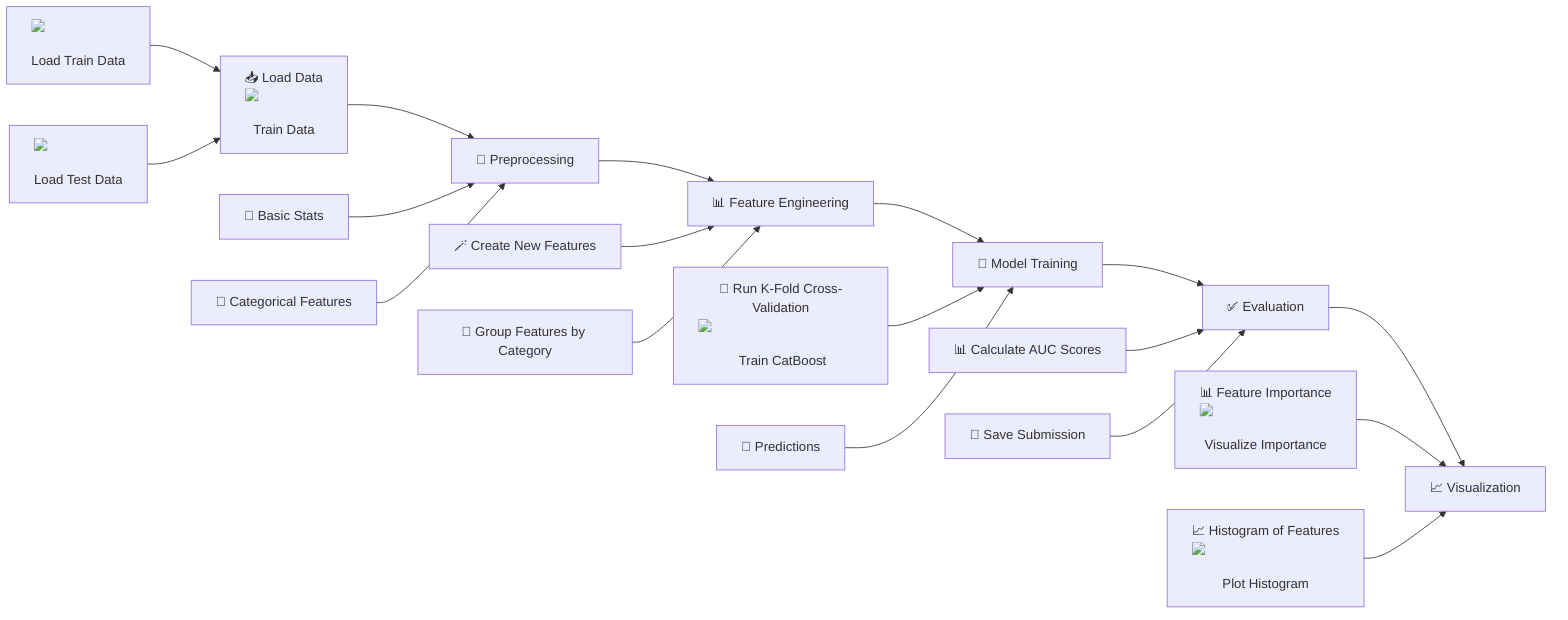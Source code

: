 flowchart LR
    A["📥 Load Data\n<img src='../input/tabular-playground-series-sep-2021/train.csv'/> <br/> Train Data"] --> B["🧹 Preprocessing"]
    B --> C["📊 Feature Engineering"]
    C --> D["🧠 Model Training"]
    D --> E["✅ Evaluation"]
    E --> F["📈 Visualization"]
    
    A1["<img src='file.svg'/> <br/> Load Train Data"] --> A
    A2["<img src='file.svg'/> <br/> Load Test Data"] --> A
    
    B1["🔢 Basic Stats"] --> B
    B2["🔄 Categorical Features"] --> B
    
    C1["🪄 Create New Features"] --> C
    C2["🔗 Group Features by Category"] --> C
    
    D1["🤖 Run K-Fold Cross-Validation\n<img src='catboost.svg'/> <br/> Train CatBoost"] --> D
    D2["🤖 Predictions"] --> D
    
    E1["📊 Calculate AUC Scores"] --> E
    E2["💾 Save Submission"] --> E
    
    F1["📊 Feature Importance\n<img src='barplot_template.svg'/> <br/> Visualize Importance"] --> F
    F2["📈 Histogram of Features\n<img src='hist_template.svg'/> <br/> Plot Histogram"] --> F